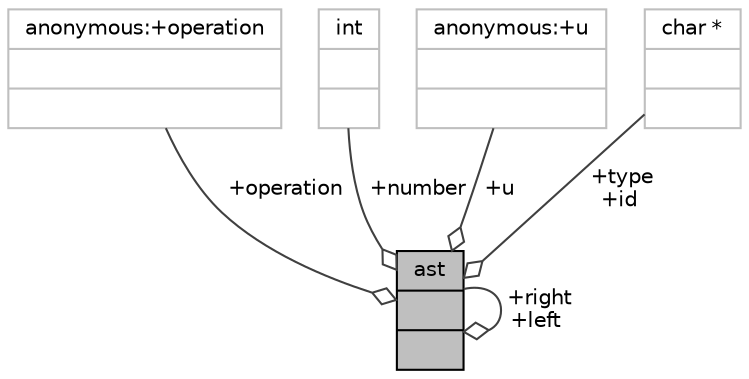 digraph "ast"
{
 // LATEX_PDF_SIZE
  bgcolor="transparent";
  edge [fontname="Helvetica",fontsize="10",labelfontname="Helvetica",labelfontsize="10"];
  node [fontname="Helvetica",fontsize="10",shape=record];
  Node1 [label="{ast\n||}",height=0.2,width=0.4,color="black", fillcolor="grey75", style="filled", fontcolor="black",tooltip=" "];
  Node2 -> Node1 [color="grey25",fontsize="10",style="solid",label=" +operation" ,arrowhead="odiamond",fontname="Helvetica"];
  Node2 [label="{anonymous:+operation\n||}",height=0.2,width=0.4,color="grey75",tooltip=" "];
  Node3 -> Node1 [color="grey25",fontsize="10",style="solid",label=" +number" ,arrowhead="odiamond",fontname="Helvetica"];
  Node3 [label="{int\n||}",height=0.2,width=0.4,color="grey75",tooltip=" "];
  Node1 -> Node1 [color="grey25",fontsize="10",style="solid",label=" +right\n+left" ,arrowhead="odiamond",fontname="Helvetica"];
  Node4 -> Node1 [color="grey25",fontsize="10",style="solid",label=" +u" ,arrowhead="odiamond",fontname="Helvetica"];
  Node4 [label="{anonymous:+u\n||}",height=0.2,width=0.4,color="grey75",tooltip=" "];
  Node5 -> Node1 [color="grey25",fontsize="10",style="solid",label=" +type\n+id" ,arrowhead="odiamond",fontname="Helvetica"];
  Node5 [label="{char *\n||}",height=0.2,width=0.4,color="grey75",tooltip=" "];
}
